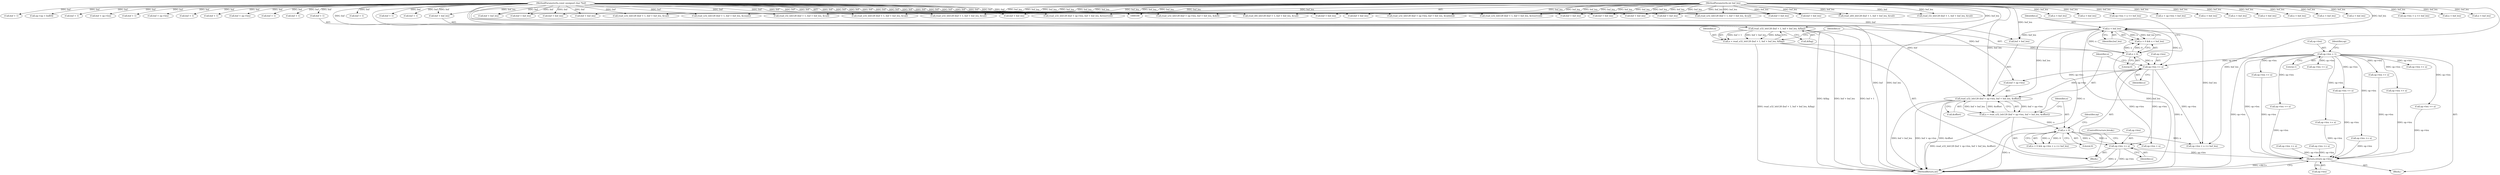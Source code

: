 digraph "0_radare2_bd276ef2fd8ac3401e65be7c126a43175ccfbcd7@pointer" {
"1000862" [label="(Call,op->len += n)"];
"1000840" [label="(Call,n > 0)"];
"1000824" [label="(Call,n = read_u32_leb128 (buf + op->len, buf + buf_len, &offset))"];
"1000826" [label="(Call,read_u32_leb128 (buf + op->len, buf + buf_len, &offset))"];
"1000102" [label="(MethodParameterIn,const unsigned char *buf)"];
"1000819" [label="(Call,op->len += n)"];
"1000815" [label="(Call,n < buf_len)"];
"1000812" [label="(Call,n > 0)"];
"1000798" [label="(Call,n = read_u32_leb128 (buf + 1, buf + buf_len, &flag))"];
"1000800" [label="(Call,read_u32_leb128 (buf + 1, buf + buf_len, &flag))"];
"1000103" [label="(MethodParameterIn,int buf_len)"];
"1000105" [label="(Call,op->len = 1)"];
"1001066" [label="(Return,return op->len;)"];
"1000839" [label="(Call,n > 0 && op->len + n <= buf_len)"];
"1000842" [label="(Literal,0)"];
"1000455" [label="(Call,buf + buf_len)"];
"1000844" [label="(Call,op->len + n)"];
"1001018" [label="(Call,op->len += n)"];
"1000893" [label="(Call,n < buf_len)"];
"1000103" [label="(MethodParameterIn,int buf_len)"];
"1000647" [label="(Call,buf + 1)"];
"1000993" [label="(Call,read_u32_leb128 (buf + 1, buf + buf_len, &val))"];
"1000759" [label="(Call,op->len += n)"];
"1000963" [label="(Call,buf + buf_len)"];
"1000646" [label="(Call,read_u32_leb128 (buf + 1, buf + buf_len, &val))"];
"1000867" [label="(ControlStructure,break;)"];
"1000307" [label="(Call,n < buf_len)"];
"1000817" [label="(Identifier,buf_len)"];
"1000451" [label="(Call,read_u32_leb128 (buf + 1, buf + buf_len, &count))"];
"1000517" [label="(Call,op->len + n <= buf_len)"];
"1000862" [label="(Call,op->len += n)"];
"1000292" [label="(Call,read_i32_leb128 (buf + 1, buf + buf_len, &val))"];
"1000452" [label="(Call,buf + 1)"];
"1000550" [label="(Call,n + op->len < buf_len)"];
"1000811" [label="(Call,n > 0 && n < buf_len)"];
"1000813" [label="(Identifier,n)"];
"1000109" [label="(Literal,1)"];
"1000665" [label="(Call,op->len += n)"];
"1000104" [label="(Block,)"];
"1000843" [label="(Call,op->len + n <= buf_len)"];
"1000730" [label="(Call,read_u32_leb128 (buf + 1, buf + buf_len, &val))"];
"1000826" [label="(Call,read_u32_leb128 (buf + op->len, buf + buf_len, &offset))"];
"1000745" [label="(Call,n < buf_len)"];
"1000910" [label="(Call,op->len += n)"];
"1000399" [label="(Call,read_u32_leb128 (buf + 1, buf + buf_len, &val))"];
"1000414" [label="(Call,n < buf_len)"];
"1000879" [label="(Call,buf + 1)"];
"1000944" [label="(Call,op->len += n)"];
"1000734" [label="(Call,buf + buf_len)"];
"1001034" [label="(Call,buf + 1)"];
"1000820" [label="(Call,op->len)"];
"1000672" [label="(Call,read_u32_leb128 (buf + op->len, buf + buf_len, &reserved))"];
"1000110" [label="(Call,op->op = buf[0])"];
"1000827" [label="(Call,buf + op->len)"];
"1000798" [label="(Call,n = read_u32_leb128 (buf + 1, buf + buf_len, &flag))"];
"1000846" [label="(Identifier,op)"];
"1000106" [label="(Call,op->len)"];
"1001086" [label="(MethodReturn,int)"];
"1000400" [label="(Call,buf + 1)"];
"1000102" [label="(MethodParameterIn,const unsigned char *buf)"];
"1000863" [label="(Call,op->len)"];
"1000807" [label="(Call,&flag)"];
"1000112" [label="(Identifier,op)"];
"1000503" [label="(Call,buf + op->len)"];
"1000800" [label="(Call,read_u32_leb128 (buf + 1, buf + buf_len, &flag))"];
"1000814" [label="(Literal,0)"];
"1001066" [label="(Return,return op->len;)"];
"1001008" [label="(Call,n < buf_len)"];
"1000382" [label="(Call,op->len += n)"];
"1000940" [label="(Call,n < buf_len)"];
"1000105" [label="(Call,op->len = 1)"];
"1000533" [label="(Call,read_u32_leb128 (buf + op->len, buf + buf_len, &def))"];
"1001048" [label="(Call,n < buf_len)"];
"1000959" [label="(Call,read_i64_leb128 (buf + 1, buf + buf_len, &val))"];
"1000841" [label="(Identifier,n)"];
"1000661" [label="(Call,n < buf_len)"];
"1001067" [label="(Call,op->len)"];
"1000678" [label="(Call,buf + buf_len)"];
"1000825" [label="(Identifier,n)"];
"1000485" [label="(Call,op->len += n)"];
"1000866" [label="(Identifier,n)"];
"1000731" [label="(Call,buf + 1)"];
"1000502" [label="(Call,read_u32_leb128 (buf + op->len, buf + buf_len, &table[i]))"];
"1000835" [label="(Call,&offset)"];
"1000832" [label="(Call,buf + buf_len)"];
"1000296" [label="(Call,buf + buf_len)"];
"1000673" [label="(Call,buf + op->len)"];
"1000926" [label="(Call,buf + 1)"];
"1000819" [label="(Call,op->len += n)"];
"1000824" [label="(Call,n = read_u32_leb128 (buf + op->len, buf + buf_len, &offset))"];
"1000650" [label="(Call,buf + buf_len)"];
"1000997" [label="(Call,buf + buf_len)"];
"1000978" [label="(Call,op->len += n)"];
"1000994" [label="(Call,buf + 1)"];
"1000816" [label="(Identifier,n)"];
"1000929" [label="(Call,buf + buf_len)"];
"1000689" [label="(Call,op->len + n <= buf_len)"];
"1000539" [label="(Call,buf + buf_len)"];
"1000823" [label="(Identifier,n)"];
"1000466" [label="(Call,n < buf_len)"];
"1001033" [label="(Call,read_u64_leb128 (buf + 1, buf + buf_len, &val))"];
"1000925" [label="(Call,read_i32_leb128 (buf + 1, buf + buf_len, &val))"];
"1000788" [label="(Block,)"];
"1000508" [label="(Call,buf + buf_len)"];
"1000804" [label="(Call,buf + buf_len)"];
"1001037" [label="(Call,buf + buf_len)"];
"1000534" [label="(Call,buf + op->len)"];
"1000960" [label="(Call,buf + 1)"];
"1000815" [label="(Call,n < buf_len)"];
"1000801" [label="(Call,buf + 1)"];
"1000559" [label="(Call,op->len += n)"];
"1000799" [label="(Identifier,n)"];
"1000293" [label="(Call,buf + 1)"];
"1000840" [label="(Call,n > 0)"];
"1000428" [label="(Call,op->len += n)"];
"1000711" [label="(Call,op->len += n)"];
"1000403" [label="(Call,buf + buf_len)"];
"1000974" [label="(Call,n < buf_len)"];
"1001058" [label="(Call,op->len += n)"];
"1000812" [label="(Call,n > 0)"];
"1000882" [label="(Call,buf + buf_len)"];
"1000878" [label="(Call,read_u32_leb128 (buf + 1, buf + buf_len, &reserved))"];
"1000862" -> "1000788"  [label="AST: "];
"1000862" -> "1000866"  [label="CFG: "];
"1000863" -> "1000862"  [label="AST: "];
"1000866" -> "1000862"  [label="AST: "];
"1000867" -> "1000862"  [label="CFG: "];
"1000862" -> "1001086"  [label="DDG: n"];
"1000862" -> "1001086"  [label="DDG: op->len"];
"1000840" -> "1000862"  [label="DDG: n"];
"1000819" -> "1000862"  [label="DDG: op->len"];
"1000862" -> "1001066"  [label="DDG: op->len"];
"1000840" -> "1000839"  [label="AST: "];
"1000840" -> "1000842"  [label="CFG: "];
"1000841" -> "1000840"  [label="AST: "];
"1000842" -> "1000840"  [label="AST: "];
"1000846" -> "1000840"  [label="CFG: "];
"1000839" -> "1000840"  [label="CFG: "];
"1000840" -> "1001086"  [label="DDG: n"];
"1000840" -> "1000839"  [label="DDG: n"];
"1000840" -> "1000839"  [label="DDG: 0"];
"1000824" -> "1000840"  [label="DDG: n"];
"1000840" -> "1000843"  [label="DDG: n"];
"1000840" -> "1000844"  [label="DDG: n"];
"1000824" -> "1000788"  [label="AST: "];
"1000824" -> "1000826"  [label="CFG: "];
"1000825" -> "1000824"  [label="AST: "];
"1000826" -> "1000824"  [label="AST: "];
"1000841" -> "1000824"  [label="CFG: "];
"1000824" -> "1001086"  [label="DDG: read_u32_leb128 (buf + op->len, buf + buf_len, &offset)"];
"1000826" -> "1000824"  [label="DDG: buf + op->len"];
"1000826" -> "1000824"  [label="DDG: buf + buf_len"];
"1000826" -> "1000824"  [label="DDG: &offset"];
"1000826" -> "1000835"  [label="CFG: "];
"1000827" -> "1000826"  [label="AST: "];
"1000832" -> "1000826"  [label="AST: "];
"1000835" -> "1000826"  [label="AST: "];
"1000826" -> "1001086"  [label="DDG: buf + op->len"];
"1000826" -> "1001086"  [label="DDG: &offset"];
"1000826" -> "1001086"  [label="DDG: buf + buf_len"];
"1000102" -> "1000826"  [label="DDG: buf"];
"1000819" -> "1000826"  [label="DDG: op->len"];
"1000815" -> "1000826"  [label="DDG: buf_len"];
"1000103" -> "1000826"  [label="DDG: buf_len"];
"1000102" -> "1000100"  [label="AST: "];
"1000102" -> "1001086"  [label="DDG: buf"];
"1000102" -> "1000110"  [label="DDG: buf"];
"1000102" -> "1000292"  [label="DDG: buf"];
"1000102" -> "1000293"  [label="DDG: buf"];
"1000102" -> "1000296"  [label="DDG: buf"];
"1000102" -> "1000399"  [label="DDG: buf"];
"1000102" -> "1000400"  [label="DDG: buf"];
"1000102" -> "1000403"  [label="DDG: buf"];
"1000102" -> "1000451"  [label="DDG: buf"];
"1000102" -> "1000452"  [label="DDG: buf"];
"1000102" -> "1000455"  [label="DDG: buf"];
"1000102" -> "1000502"  [label="DDG: buf"];
"1000102" -> "1000503"  [label="DDG: buf"];
"1000102" -> "1000508"  [label="DDG: buf"];
"1000102" -> "1000533"  [label="DDG: buf"];
"1000102" -> "1000534"  [label="DDG: buf"];
"1000102" -> "1000539"  [label="DDG: buf"];
"1000102" -> "1000646"  [label="DDG: buf"];
"1000102" -> "1000647"  [label="DDG: buf"];
"1000102" -> "1000650"  [label="DDG: buf"];
"1000102" -> "1000672"  [label="DDG: buf"];
"1000102" -> "1000673"  [label="DDG: buf"];
"1000102" -> "1000678"  [label="DDG: buf"];
"1000102" -> "1000730"  [label="DDG: buf"];
"1000102" -> "1000731"  [label="DDG: buf"];
"1000102" -> "1000734"  [label="DDG: buf"];
"1000102" -> "1000800"  [label="DDG: buf"];
"1000102" -> "1000801"  [label="DDG: buf"];
"1000102" -> "1000804"  [label="DDG: buf"];
"1000102" -> "1000827"  [label="DDG: buf"];
"1000102" -> "1000832"  [label="DDG: buf"];
"1000102" -> "1000878"  [label="DDG: buf"];
"1000102" -> "1000879"  [label="DDG: buf"];
"1000102" -> "1000882"  [label="DDG: buf"];
"1000102" -> "1000925"  [label="DDG: buf"];
"1000102" -> "1000926"  [label="DDG: buf"];
"1000102" -> "1000929"  [label="DDG: buf"];
"1000102" -> "1000959"  [label="DDG: buf"];
"1000102" -> "1000960"  [label="DDG: buf"];
"1000102" -> "1000963"  [label="DDG: buf"];
"1000102" -> "1000993"  [label="DDG: buf"];
"1000102" -> "1000994"  [label="DDG: buf"];
"1000102" -> "1000997"  [label="DDG: buf"];
"1000102" -> "1001033"  [label="DDG: buf"];
"1000102" -> "1001034"  [label="DDG: buf"];
"1000102" -> "1001037"  [label="DDG: buf"];
"1000819" -> "1000788"  [label="AST: "];
"1000819" -> "1000823"  [label="CFG: "];
"1000820" -> "1000819"  [label="AST: "];
"1000823" -> "1000819"  [label="AST: "];
"1000825" -> "1000819"  [label="CFG: "];
"1000815" -> "1000819"  [label="DDG: n"];
"1000812" -> "1000819"  [label="DDG: n"];
"1000105" -> "1000819"  [label="DDG: op->len"];
"1000819" -> "1000827"  [label="DDG: op->len"];
"1000819" -> "1000843"  [label="DDG: op->len"];
"1000819" -> "1000844"  [label="DDG: op->len"];
"1000815" -> "1000811"  [label="AST: "];
"1000815" -> "1000817"  [label="CFG: "];
"1000816" -> "1000815"  [label="AST: "];
"1000817" -> "1000815"  [label="AST: "];
"1000811" -> "1000815"  [label="CFG: "];
"1000815" -> "1001086"  [label="DDG: n"];
"1000815" -> "1001086"  [label="DDG: buf_len"];
"1000815" -> "1000811"  [label="DDG: n"];
"1000815" -> "1000811"  [label="DDG: buf_len"];
"1000812" -> "1000815"  [label="DDG: n"];
"1000103" -> "1000815"  [label="DDG: buf_len"];
"1000815" -> "1000832"  [label="DDG: buf_len"];
"1000815" -> "1000843"  [label="DDG: buf_len"];
"1000812" -> "1000811"  [label="AST: "];
"1000812" -> "1000814"  [label="CFG: "];
"1000813" -> "1000812"  [label="AST: "];
"1000814" -> "1000812"  [label="AST: "];
"1000816" -> "1000812"  [label="CFG: "];
"1000811" -> "1000812"  [label="CFG: "];
"1000812" -> "1001086"  [label="DDG: n"];
"1000812" -> "1000811"  [label="DDG: n"];
"1000812" -> "1000811"  [label="DDG: 0"];
"1000798" -> "1000812"  [label="DDG: n"];
"1000798" -> "1000788"  [label="AST: "];
"1000798" -> "1000800"  [label="CFG: "];
"1000799" -> "1000798"  [label="AST: "];
"1000800" -> "1000798"  [label="AST: "];
"1000813" -> "1000798"  [label="CFG: "];
"1000798" -> "1001086"  [label="DDG: read_u32_leb128 (buf + 1, buf + buf_len, &flag)"];
"1000800" -> "1000798"  [label="DDG: buf + 1"];
"1000800" -> "1000798"  [label="DDG: buf + buf_len"];
"1000800" -> "1000798"  [label="DDG: &flag"];
"1000800" -> "1000807"  [label="CFG: "];
"1000801" -> "1000800"  [label="AST: "];
"1000804" -> "1000800"  [label="AST: "];
"1000807" -> "1000800"  [label="AST: "];
"1000800" -> "1001086"  [label="DDG: &flag"];
"1000800" -> "1001086"  [label="DDG: buf + buf_len"];
"1000800" -> "1001086"  [label="DDG: buf + 1"];
"1000103" -> "1000800"  [label="DDG: buf_len"];
"1000103" -> "1000100"  [label="AST: "];
"1000103" -> "1001086"  [label="DDG: buf_len"];
"1000103" -> "1000292"  [label="DDG: buf_len"];
"1000103" -> "1000296"  [label="DDG: buf_len"];
"1000103" -> "1000307"  [label="DDG: buf_len"];
"1000103" -> "1000399"  [label="DDG: buf_len"];
"1000103" -> "1000403"  [label="DDG: buf_len"];
"1000103" -> "1000414"  [label="DDG: buf_len"];
"1000103" -> "1000451"  [label="DDG: buf_len"];
"1000103" -> "1000455"  [label="DDG: buf_len"];
"1000103" -> "1000466"  [label="DDG: buf_len"];
"1000103" -> "1000502"  [label="DDG: buf_len"];
"1000103" -> "1000508"  [label="DDG: buf_len"];
"1000103" -> "1000517"  [label="DDG: buf_len"];
"1000103" -> "1000533"  [label="DDG: buf_len"];
"1000103" -> "1000539"  [label="DDG: buf_len"];
"1000103" -> "1000550"  [label="DDG: buf_len"];
"1000103" -> "1000646"  [label="DDG: buf_len"];
"1000103" -> "1000650"  [label="DDG: buf_len"];
"1000103" -> "1000661"  [label="DDG: buf_len"];
"1000103" -> "1000672"  [label="DDG: buf_len"];
"1000103" -> "1000678"  [label="DDG: buf_len"];
"1000103" -> "1000689"  [label="DDG: buf_len"];
"1000103" -> "1000730"  [label="DDG: buf_len"];
"1000103" -> "1000734"  [label="DDG: buf_len"];
"1000103" -> "1000745"  [label="DDG: buf_len"];
"1000103" -> "1000804"  [label="DDG: buf_len"];
"1000103" -> "1000832"  [label="DDG: buf_len"];
"1000103" -> "1000843"  [label="DDG: buf_len"];
"1000103" -> "1000878"  [label="DDG: buf_len"];
"1000103" -> "1000882"  [label="DDG: buf_len"];
"1000103" -> "1000893"  [label="DDG: buf_len"];
"1000103" -> "1000925"  [label="DDG: buf_len"];
"1000103" -> "1000929"  [label="DDG: buf_len"];
"1000103" -> "1000940"  [label="DDG: buf_len"];
"1000103" -> "1000959"  [label="DDG: buf_len"];
"1000103" -> "1000963"  [label="DDG: buf_len"];
"1000103" -> "1000974"  [label="DDG: buf_len"];
"1000103" -> "1000993"  [label="DDG: buf_len"];
"1000103" -> "1000997"  [label="DDG: buf_len"];
"1000103" -> "1001008"  [label="DDG: buf_len"];
"1000103" -> "1001033"  [label="DDG: buf_len"];
"1000103" -> "1001037"  [label="DDG: buf_len"];
"1000103" -> "1001048"  [label="DDG: buf_len"];
"1000105" -> "1000104"  [label="AST: "];
"1000105" -> "1000109"  [label="CFG: "];
"1000106" -> "1000105"  [label="AST: "];
"1000109" -> "1000105"  [label="AST: "];
"1000112" -> "1000105"  [label="CFG: "];
"1000105" -> "1001086"  [label="DDG: op->len"];
"1000105" -> "1000382"  [label="DDG: op->len"];
"1000105" -> "1000428"  [label="DDG: op->len"];
"1000105" -> "1000485"  [label="DDG: op->len"];
"1000105" -> "1000665"  [label="DDG: op->len"];
"1000105" -> "1000759"  [label="DDG: op->len"];
"1000105" -> "1000910"  [label="DDG: op->len"];
"1000105" -> "1000944"  [label="DDG: op->len"];
"1000105" -> "1000978"  [label="DDG: op->len"];
"1000105" -> "1001018"  [label="DDG: op->len"];
"1000105" -> "1001058"  [label="DDG: op->len"];
"1000105" -> "1001066"  [label="DDG: op->len"];
"1001066" -> "1000104"  [label="AST: "];
"1001066" -> "1001067"  [label="CFG: "];
"1001067" -> "1001066"  [label="AST: "];
"1001086" -> "1001066"  [label="CFG: "];
"1001066" -> "1001086"  [label="DDG: <RET>"];
"1000559" -> "1001066"  [label="DDG: op->len"];
"1000382" -> "1001066"  [label="DDG: op->len"];
"1000711" -> "1001066"  [label="DDG: op->len"];
"1000910" -> "1001066"  [label="DDG: op->len"];
"1000978" -> "1001066"  [label="DDG: op->len"];
"1000759" -> "1001066"  [label="DDG: op->len"];
"1001018" -> "1001066"  [label="DDG: op->len"];
"1000944" -> "1001066"  [label="DDG: op->len"];
"1001058" -> "1001066"  [label="DDG: op->len"];
"1000428" -> "1001066"  [label="DDG: op->len"];
}
